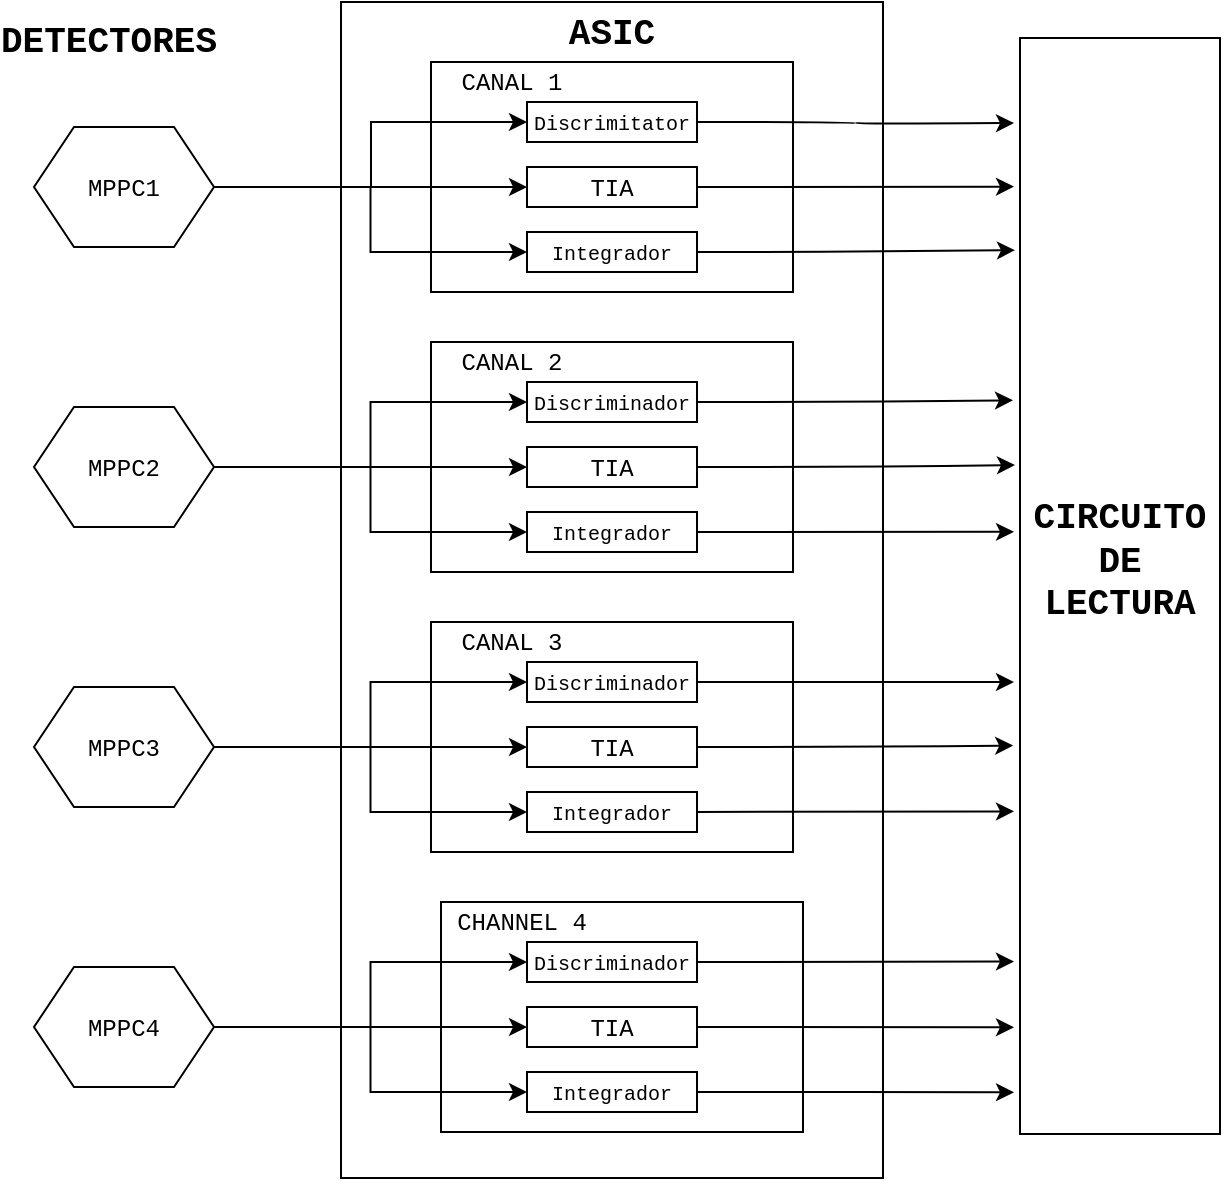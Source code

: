<mxfile version="14.6.10" type="device" pages="2"><diagram id="kgpKYQtTHZ0yAKxKKP6v" name="Page-1"><mxGraphModel dx="3770" dy="1530" grid="1" gridSize="10" guides="1" tooltips="1" connect="1" arrows="1" fold="1" page="1" pageScale="1" pageWidth="1100" pageHeight="850" math="0" shadow="0"><root><mxCell id="0"/><mxCell id="1" parent="0"/><mxCell id="U02z0k7ZWxJWNPFFOuQf-77" value="" style="rounded=0;whiteSpace=wrap;html=1;" vertex="1" parent="1"><mxGeometry x="407.5" y="150" width="271" height="588" as="geometry"/></mxCell><mxCell id="U02z0k7ZWxJWNPFFOuQf-96" value="" style="rounded=0;whiteSpace=wrap;html=1;" vertex="1" parent="1"><mxGeometry x="457.5" y="600" width="181" height="115" as="geometry"/></mxCell><mxCell id="U02z0k7ZWxJWNPFFOuQf-86" value="" style="rounded=0;whiteSpace=wrap;html=1;" vertex="1" parent="1"><mxGeometry x="452.5" y="320" width="181" height="115" as="geometry"/></mxCell><mxCell id="U02z0k7ZWxJWNPFFOuQf-91" value="" style="rounded=0;whiteSpace=wrap;html=1;" vertex="1" parent="1"><mxGeometry x="452.5" y="460" width="181" height="115" as="geometry"/></mxCell><mxCell id="U02z0k7ZWxJWNPFFOuQf-93" value="&lt;div&gt;&lt;font face=&quot;Courier New&quot;&gt;CANAL 3&lt;/font&gt;&lt;/div&gt;" style="text;html=1;strokeColor=none;fillColor=none;align=center;verticalAlign=middle;whiteSpace=wrap;rounded=0;" vertex="1" parent="1"><mxGeometry x="457.5" y="460" width="70" height="20" as="geometry"/></mxCell><mxCell id="U02z0k7ZWxJWNPFFOuQf-9" value="" style="rounded=0;whiteSpace=wrap;html=1;" vertex="1" parent="1"><mxGeometry x="452.5" y="180" width="181" height="115" as="geometry"/></mxCell><mxCell id="U02z0k7ZWxJWNPFFOuQf-156" style="edgeStyle=orthogonalEdgeStyle;curved=1;rounded=0;orthogonalLoop=1;jettySize=auto;html=1;exitX=1;exitY=0.5;exitDx=0;exitDy=0;entryX=0;entryY=0.063;entryDx=0;entryDy=0;entryPerimeter=0;" edge="1" parent="1" source="U02z0k7ZWxJWNPFFOuQf-10"><mxGeometry relative="1" as="geometry"><mxPoint x="744" y="210.524" as="targetPoint"/></mxGeometry></mxCell><mxCell id="U02z0k7ZWxJWNPFFOuQf-10" value="" style="rounded=0;whiteSpace=wrap;html=1;" vertex="1" parent="1"><mxGeometry x="500.5" y="200" width="85" height="20" as="geometry"/></mxCell><mxCell id="U02z0k7ZWxJWNPFFOuQf-105" style="edgeStyle=orthogonalEdgeStyle;curved=1;rounded=0;orthogonalLoop=1;jettySize=auto;html=1;exitX=1;exitY=0.5;exitDx=0;exitDy=0;entryX=0;entryY=0.5;entryDx=0;entryDy=0;" edge="1" parent="1" source="U02z0k7ZWxJWNPFFOuQf-16" target="U02z0k7ZWxJWNPFFOuQf-40"><mxGeometry relative="1" as="geometry"/></mxCell><mxCell id="U02z0k7ZWxJWNPFFOuQf-106" style="edgeStyle=orthogonalEdgeStyle;rounded=0;orthogonalLoop=1;jettySize=auto;html=1;exitX=1;exitY=0.5;exitDx=0;exitDy=0;" edge="1" parent="1" source="U02z0k7ZWxJWNPFFOuQf-16" target="U02z0k7ZWxJWNPFFOuQf-41"><mxGeometry relative="1" as="geometry"/></mxCell><mxCell id="U02z0k7ZWxJWNPFFOuQf-177" style="edgeStyle=elbowEdgeStyle;rounded=0;orthogonalLoop=1;jettySize=auto;html=1;exitX=1;exitY=0.5;exitDx=0;exitDy=0;entryX=0;entryY=0.5;entryDx=0;entryDy=0;" edge="1" parent="1" source="U02z0k7ZWxJWNPFFOuQf-16" target="U02z0k7ZWxJWNPFFOuQf-10"><mxGeometry relative="1" as="geometry"/></mxCell><mxCell id="U02z0k7ZWxJWNPFFOuQf-16" value="&lt;font face=&quot;Courier New&quot;&gt;MPPC1&lt;/font&gt;" style="shape=hexagon;perimeter=hexagonPerimeter2;whiteSpace=wrap;html=1;fixedSize=1;" vertex="1" parent="1"><mxGeometry x="254" y="212.5" width="90" height="60" as="geometry"/></mxCell><mxCell id="U02z0k7ZWxJWNPFFOuQf-141" style="edgeStyle=orthogonalEdgeStyle;rounded=0;orthogonalLoop=1;jettySize=auto;html=1;exitX=1;exitY=0.5;exitDx=0;exitDy=0;entryX=0;entryY=0.5;entryDx=0;entryDy=0;" edge="1" parent="1" source="U02z0k7ZWxJWNPFFOuQf-18" target="U02z0k7ZWxJWNPFFOuQf-123"><mxGeometry relative="1" as="geometry"/></mxCell><mxCell id="U02z0k7ZWxJWNPFFOuQf-142" style="edgeStyle=orthogonalEdgeStyle;curved=1;rounded=0;orthogonalLoop=1;jettySize=auto;html=1;exitX=1;exitY=0.5;exitDx=0;exitDy=0;entryX=0;entryY=0.5;entryDx=0;entryDy=0;" edge="1" parent="1" source="U02z0k7ZWxJWNPFFOuQf-18" target="U02z0k7ZWxJWNPFFOuQf-124"><mxGeometry relative="1" as="geometry"/></mxCell><mxCell id="U02z0k7ZWxJWNPFFOuQf-143" style="edgeStyle=orthogonalEdgeStyle;rounded=0;orthogonalLoop=1;jettySize=auto;html=1;exitX=1;exitY=0.5;exitDx=0;exitDy=0;entryX=0;entryY=0.5;entryDx=0;entryDy=0;" edge="1" parent="1" source="U02z0k7ZWxJWNPFFOuQf-18" target="U02z0k7ZWxJWNPFFOuQf-125"><mxGeometry relative="1" as="geometry"/></mxCell><mxCell id="U02z0k7ZWxJWNPFFOuQf-18" value="&lt;font face=&quot;Courier New&quot;&gt;MPPC2&lt;/font&gt;" style="shape=hexagon;perimeter=hexagonPerimeter2;whiteSpace=wrap;html=1;fixedSize=1;" vertex="1" parent="1"><mxGeometry x="254" y="352.5" width="90" height="60" as="geometry"/></mxCell><mxCell id="U02z0k7ZWxJWNPFFOuQf-144" style="edgeStyle=orthogonalEdgeStyle;rounded=0;orthogonalLoop=1;jettySize=auto;html=1;exitX=1;exitY=0.5;exitDx=0;exitDy=0;entryX=0;entryY=0.5;entryDx=0;entryDy=0;" edge="1" parent="1" source="U02z0k7ZWxJWNPFFOuQf-19" target="U02z0k7ZWxJWNPFFOuQf-129"><mxGeometry relative="1" as="geometry"/></mxCell><mxCell id="U02z0k7ZWxJWNPFFOuQf-145" style="edgeStyle=orthogonalEdgeStyle;curved=1;rounded=0;orthogonalLoop=1;jettySize=auto;html=1;exitX=1;exitY=0.5;exitDx=0;exitDy=0;entryX=0;entryY=0.5;entryDx=0;entryDy=0;" edge="1" parent="1" source="U02z0k7ZWxJWNPFFOuQf-19" target="U02z0k7ZWxJWNPFFOuQf-130"><mxGeometry relative="1" as="geometry"/></mxCell><mxCell id="U02z0k7ZWxJWNPFFOuQf-146" style="edgeStyle=orthogonalEdgeStyle;rounded=0;orthogonalLoop=1;jettySize=auto;html=1;exitX=1;exitY=0.5;exitDx=0;exitDy=0;entryX=0;entryY=0.5;entryDx=0;entryDy=0;" edge="1" parent="1" source="U02z0k7ZWxJWNPFFOuQf-19" target="U02z0k7ZWxJWNPFFOuQf-131"><mxGeometry relative="1" as="geometry"/></mxCell><mxCell id="U02z0k7ZWxJWNPFFOuQf-19" value="&lt;font face=&quot;Courier New&quot;&gt;MPPC3&lt;/font&gt;" style="shape=hexagon;perimeter=hexagonPerimeter2;whiteSpace=wrap;html=1;fixedSize=1;" vertex="1" parent="1"><mxGeometry x="254" y="492.5" width="90" height="60" as="geometry"/></mxCell><mxCell id="U02z0k7ZWxJWNPFFOuQf-147" style="edgeStyle=orthogonalEdgeStyle;rounded=0;orthogonalLoop=1;jettySize=auto;html=1;exitX=1;exitY=0.5;exitDx=0;exitDy=0;entryX=0;entryY=0.5;entryDx=0;entryDy=0;" edge="1" parent="1" source="U02z0k7ZWxJWNPFFOuQf-20" target="U02z0k7ZWxJWNPFFOuQf-135"><mxGeometry relative="1" as="geometry"/></mxCell><mxCell id="U02z0k7ZWxJWNPFFOuQf-148" style="edgeStyle=orthogonalEdgeStyle;curved=1;rounded=0;orthogonalLoop=1;jettySize=auto;html=1;exitX=1;exitY=0.5;exitDx=0;exitDy=0;entryX=0;entryY=0.5;entryDx=0;entryDy=0;" edge="1" parent="1" source="U02z0k7ZWxJWNPFFOuQf-20" target="U02z0k7ZWxJWNPFFOuQf-136"><mxGeometry relative="1" as="geometry"/></mxCell><mxCell id="U02z0k7ZWxJWNPFFOuQf-149" style="edgeStyle=orthogonalEdgeStyle;rounded=0;orthogonalLoop=1;jettySize=auto;html=1;exitX=1;exitY=0.5;exitDx=0;exitDy=0;entryX=0;entryY=0.5;entryDx=0;entryDy=0;" edge="1" parent="1" source="U02z0k7ZWxJWNPFFOuQf-20" target="U02z0k7ZWxJWNPFFOuQf-137"><mxGeometry relative="1" as="geometry"/></mxCell><mxCell id="U02z0k7ZWxJWNPFFOuQf-20" value="&lt;font face=&quot;Courier New&quot;&gt;MPPC4&lt;/font&gt;" style="shape=hexagon;perimeter=hexagonPerimeter2;whiteSpace=wrap;html=1;fixedSize=1;" vertex="1" parent="1"><mxGeometry x="254" y="632.5" width="90" height="60" as="geometry"/></mxCell><mxCell id="U02z0k7ZWxJWNPFFOuQf-24" value="&lt;font style=&quot;font-size: 12px&quot; face=&quot;Courier New&quot;&gt;&lt;b&gt;&lt;font style=&quot;font-size: 18px&quot;&gt;ASIC&lt;/font&gt;&lt;/b&gt;&lt;/font&gt;" style="text;html=1;strokeColor=none;fillColor=none;align=center;verticalAlign=middle;whiteSpace=wrap;rounded=0;" vertex="1" parent="1"><mxGeometry x="523" y="156" width="40" height="20" as="geometry"/></mxCell><mxCell id="U02z0k7ZWxJWNPFFOuQf-25" value="&lt;div&gt;&lt;b&gt;&lt;font style=&quot;font-size: 18px&quot; face=&quot;Courier New&quot;&gt;DETECTORES&lt;/font&gt;&lt;/b&gt;&lt;/div&gt;" style="text;html=1;strokeColor=none;fillColor=none;align=center;verticalAlign=middle;whiteSpace=wrap;rounded=0;" vertex="1" parent="1"><mxGeometry x="264" y="160" width="55" height="20" as="geometry"/></mxCell><mxCell id="U02z0k7ZWxJWNPFFOuQf-39" value="&lt;font face=&quot;Courier New&quot;&gt;CANAL 1&lt;/font&gt;" style="text;html=1;strokeColor=none;fillColor=none;align=center;verticalAlign=middle;whiteSpace=wrap;rounded=0;" vertex="1" parent="1"><mxGeometry x="457.5" y="180" width="70" height="20" as="geometry"/></mxCell><mxCell id="U02z0k7ZWxJWNPFFOuQf-157" style="edgeStyle=orthogonalEdgeStyle;curved=1;rounded=0;orthogonalLoop=1;jettySize=auto;html=1;exitX=1;exitY=0.5;exitDx=0;exitDy=0;entryX=0;entryY=0.121;entryDx=0;entryDy=0;entryPerimeter=0;" edge="1" parent="1" source="U02z0k7ZWxJWNPFFOuQf-40"><mxGeometry relative="1" as="geometry"><mxPoint x="744" y="242.308" as="targetPoint"/></mxGeometry></mxCell><mxCell id="U02z0k7ZWxJWNPFFOuQf-40" value="" style="rounded=0;whiteSpace=wrap;html=1;" vertex="1" parent="1"><mxGeometry x="500.5" y="232.5" width="85" height="20" as="geometry"/></mxCell><mxCell id="U02z0k7ZWxJWNPFFOuQf-158" style="edgeStyle=orthogonalEdgeStyle;curved=1;rounded=0;orthogonalLoop=1;jettySize=auto;html=1;exitX=1;exitY=0.5;exitDx=0;exitDy=0;entryX=0.005;entryY=0.179;entryDx=0;entryDy=0;entryPerimeter=0;" edge="1" parent="1" source="U02z0k7ZWxJWNPFFOuQf-41"><mxGeometry relative="1" as="geometry"><mxPoint x="744.5" y="274.092" as="targetPoint"/></mxGeometry></mxCell><mxCell id="U02z0k7ZWxJWNPFFOuQf-41" value="" style="rounded=0;whiteSpace=wrap;html=1;" vertex="1" parent="1"><mxGeometry x="500.5" y="265" width="85" height="20" as="geometry"/></mxCell><mxCell id="U02z0k7ZWxJWNPFFOuQf-88" value="&lt;font face=&quot;Courier New&quot;&gt;CANAL 2&lt;br&gt;&lt;/font&gt;" style="text;html=1;strokeColor=none;fillColor=none;align=center;verticalAlign=middle;whiteSpace=wrap;rounded=0;" vertex="1" parent="1"><mxGeometry x="457.5" y="320" width="70" height="20" as="geometry"/></mxCell><mxCell id="U02z0k7ZWxJWNPFFOuQf-98" value="&lt;font face=&quot;Courier New&quot;&gt;CHANNEL 4&lt;br&gt;&lt;/font&gt;" style="text;html=1;strokeColor=none;fillColor=none;align=center;verticalAlign=middle;whiteSpace=wrap;rounded=0;" vertex="1" parent="1"><mxGeometry x="462.5" y="600" width="70" height="20" as="geometry"/></mxCell><mxCell id="U02z0k7ZWxJWNPFFOuQf-114" value="&lt;font style=&quot;font-size: 10px&quot; face=&quot;Courier New&quot;&gt;Discrimitator&lt;/font&gt;" style="text;html=1;strokeColor=none;fillColor=none;align=center;verticalAlign=middle;whiteSpace=wrap;rounded=0;" vertex="1" parent="1"><mxGeometry x="523" y="200" width="40" height="20" as="geometry"/></mxCell><mxCell id="U02z0k7ZWxJWNPFFOuQf-115" value="&lt;font style=&quot;font-size: 10px&quot; face=&quot;Courier New&quot;&gt;Integrador&lt;/font&gt;" style="text;html=1;strokeColor=none;fillColor=none;align=center;verticalAlign=middle;whiteSpace=wrap;rounded=0;" vertex="1" parent="1"><mxGeometry x="523" y="265" width="40" height="20" as="geometry"/></mxCell><mxCell id="U02z0k7ZWxJWNPFFOuQf-116" value="&lt;font face=&quot;Courier New&quot;&gt;TIA&lt;/font&gt;" style="text;html=1;strokeColor=none;fillColor=none;align=center;verticalAlign=middle;whiteSpace=wrap;rounded=0;" vertex="1" parent="1"><mxGeometry x="523" y="232.5" width="40" height="20" as="geometry"/></mxCell><mxCell id="U02z0k7ZWxJWNPFFOuQf-159" style="edgeStyle=orthogonalEdgeStyle;curved=1;rounded=0;orthogonalLoop=1;jettySize=auto;html=1;exitX=1;exitY=0.5;exitDx=0;exitDy=0;entryX=-0.005;entryY=0.316;entryDx=0;entryDy=0;entryPerimeter=0;" edge="1" parent="1" source="U02z0k7ZWxJWNPFFOuQf-123"><mxGeometry relative="1" as="geometry"><mxPoint x="743.5" y="349.168" as="targetPoint"/></mxGeometry></mxCell><mxCell id="U02z0k7ZWxJWNPFFOuQf-123" value="" style="rounded=0;whiteSpace=wrap;html=1;" vertex="1" parent="1"><mxGeometry x="500.5" y="340" width="85" height="20" as="geometry"/></mxCell><mxCell id="U02z0k7ZWxJWNPFFOuQf-160" style="edgeStyle=orthogonalEdgeStyle;curved=1;rounded=0;orthogonalLoop=1;jettySize=auto;html=1;exitX=1;exitY=0.5;exitDx=0;exitDy=0;entryX=0.005;entryY=0.375;entryDx=0;entryDy=0;entryPerimeter=0;" edge="1" parent="1" source="U02z0k7ZWxJWNPFFOuQf-124"><mxGeometry relative="1" as="geometry"><mxPoint x="744.5" y="381.5" as="targetPoint"/></mxGeometry></mxCell><mxCell id="U02z0k7ZWxJWNPFFOuQf-124" value="" style="rounded=0;whiteSpace=wrap;html=1;" vertex="1" parent="1"><mxGeometry x="500.5" y="372.5" width="85" height="20" as="geometry"/></mxCell><mxCell id="U02z0k7ZWxJWNPFFOuQf-161" style="edgeStyle=orthogonalEdgeStyle;curved=1;rounded=0;orthogonalLoop=1;jettySize=auto;html=1;exitX=1;exitY=0.5;exitDx=0;exitDy=0;entryX=0;entryY=0.436;entryDx=0;entryDy=0;entryPerimeter=0;" edge="1" parent="1" source="U02z0k7ZWxJWNPFFOuQf-125"><mxGeometry relative="1" as="geometry"><mxPoint x="744" y="414.928" as="targetPoint"/></mxGeometry></mxCell><mxCell id="U02z0k7ZWxJWNPFFOuQf-125" value="" style="rounded=0;whiteSpace=wrap;html=1;" vertex="1" parent="1"><mxGeometry x="500.5" y="405" width="85" height="20" as="geometry"/></mxCell><mxCell id="U02z0k7ZWxJWNPFFOuQf-126" value="&lt;font style=&quot;font-size: 10px&quot; face=&quot;Courier New&quot;&gt;Discriminador&lt;/font&gt;" style="text;html=1;strokeColor=none;fillColor=none;align=center;verticalAlign=middle;whiteSpace=wrap;rounded=0;" vertex="1" parent="1"><mxGeometry x="523" y="340" width="40" height="20" as="geometry"/></mxCell><mxCell id="U02z0k7ZWxJWNPFFOuQf-127" value="&lt;font style=&quot;font-size: 10px&quot; face=&quot;Courier New&quot;&gt;Integrador&lt;/font&gt;" style="text;html=1;strokeColor=none;fillColor=none;align=center;verticalAlign=middle;whiteSpace=wrap;rounded=0;" vertex="1" parent="1"><mxGeometry x="523" y="405" width="40" height="20" as="geometry"/></mxCell><mxCell id="U02z0k7ZWxJWNPFFOuQf-128" value="&lt;font face=&quot;Courier New&quot;&gt;TIA&lt;/font&gt;" style="text;html=1;strokeColor=none;fillColor=none;align=center;verticalAlign=middle;whiteSpace=wrap;rounded=0;" vertex="1" parent="1"><mxGeometry x="523" y="372.5" width="40" height="20" as="geometry"/></mxCell><mxCell id="U02z0k7ZWxJWNPFFOuQf-162" style="edgeStyle=orthogonalEdgeStyle;curved=1;rounded=0;orthogonalLoop=1;jettySize=auto;html=1;exitX=1;exitY=0.5;exitDx=0;exitDy=0;entryX=0;entryY=0.573;entryDx=0;entryDy=0;entryPerimeter=0;" edge="1" parent="1" source="U02z0k7ZWxJWNPFFOuQf-129"><mxGeometry relative="1" as="geometry"><mxPoint x="744" y="490.004" as="targetPoint"/></mxGeometry></mxCell><mxCell id="U02z0k7ZWxJWNPFFOuQf-129" value="" style="rounded=0;whiteSpace=wrap;html=1;" vertex="1" parent="1"><mxGeometry x="500.5" y="480" width="85" height="20" as="geometry"/></mxCell><mxCell id="U02z0k7ZWxJWNPFFOuQf-163" style="edgeStyle=orthogonalEdgeStyle;curved=1;rounded=0;orthogonalLoop=1;jettySize=auto;html=1;exitX=1;exitY=0.5;exitDx=0;exitDy=0;entryX=-0.004;entryY=0.631;entryDx=0;entryDy=0;entryPerimeter=0;" edge="1" parent="1" source="U02z0k7ZWxJWNPFFOuQf-130"><mxGeometry relative="1" as="geometry"><mxPoint x="743.6" y="521.788" as="targetPoint"/></mxGeometry></mxCell><mxCell id="U02z0k7ZWxJWNPFFOuQf-130" value="" style="rounded=0;whiteSpace=wrap;html=1;" vertex="1" parent="1"><mxGeometry x="500.5" y="512.5" width="85" height="20" as="geometry"/></mxCell><mxCell id="U02z0k7ZWxJWNPFFOuQf-167" style="edgeStyle=orthogonalEdgeStyle;curved=1;rounded=0;orthogonalLoop=1;jettySize=auto;html=1;exitX=1;exitY=0.5;exitDx=0;exitDy=0;entryX=0;entryY=0.691;entryDx=0;entryDy=0;entryPerimeter=0;" edge="1" parent="1" source="U02z0k7ZWxJWNPFFOuQf-131"><mxGeometry relative="1" as="geometry"><mxPoint x="744" y="554.668" as="targetPoint"/></mxGeometry></mxCell><mxCell id="U02z0k7ZWxJWNPFFOuQf-131" value="" style="rounded=0;whiteSpace=wrap;html=1;" vertex="1" parent="1"><mxGeometry x="500.5" y="545" width="85" height="20" as="geometry"/></mxCell><mxCell id="U02z0k7ZWxJWNPFFOuQf-132" value="&lt;font style=&quot;font-size: 10px&quot; face=&quot;Courier New&quot;&gt;Discriminador&lt;/font&gt;" style="text;html=1;strokeColor=none;fillColor=none;align=center;verticalAlign=middle;whiteSpace=wrap;rounded=0;" vertex="1" parent="1"><mxGeometry x="523" y="480" width="40" height="20" as="geometry"/></mxCell><mxCell id="U02z0k7ZWxJWNPFFOuQf-133" value="&lt;font style=&quot;font-size: 10px&quot; face=&quot;Courier New&quot;&gt;Integrador&lt;/font&gt;" style="text;html=1;strokeColor=none;fillColor=none;align=center;verticalAlign=middle;whiteSpace=wrap;rounded=0;" vertex="1" parent="1"><mxGeometry x="523" y="545" width="40" height="20" as="geometry"/></mxCell><mxCell id="U02z0k7ZWxJWNPFFOuQf-134" value="&lt;font face=&quot;Courier New&quot;&gt;TIA&lt;/font&gt;" style="text;html=1;strokeColor=none;fillColor=none;align=center;verticalAlign=middle;whiteSpace=wrap;rounded=0;" vertex="1" parent="1"><mxGeometry x="523" y="512.5" width="40" height="20" as="geometry"/></mxCell><mxCell id="U02z0k7ZWxJWNPFFOuQf-164" style="edgeStyle=orthogonalEdgeStyle;curved=1;rounded=0;orthogonalLoop=1;jettySize=auto;html=1;exitX=1;exitY=0.5;exitDx=0;exitDy=0;entryX=0;entryY=0.828;entryDx=0;entryDy=0;entryPerimeter=0;" edge="1" parent="1" source="U02z0k7ZWxJWNPFFOuQf-135"><mxGeometry relative="1" as="geometry"><mxPoint x="744" y="629.744" as="targetPoint"/></mxGeometry></mxCell><mxCell id="U02z0k7ZWxJWNPFFOuQf-135" value="" style="rounded=0;whiteSpace=wrap;html=1;" vertex="1" parent="1"><mxGeometry x="500.5" y="620" width="85" height="20" as="geometry"/></mxCell><mxCell id="U02z0k7ZWxJWNPFFOuQf-165" style="edgeStyle=orthogonalEdgeStyle;curved=1;rounded=0;orthogonalLoop=1;jettySize=auto;html=1;exitX=1;exitY=0.5;exitDx=0;exitDy=0;entryX=0;entryY=0.888;entryDx=0;entryDy=0;entryPerimeter=0;" edge="1" parent="1" source="U02z0k7ZWxJWNPFFOuQf-136"><mxGeometry relative="1" as="geometry"><mxPoint x="744" y="662.624" as="targetPoint"/></mxGeometry></mxCell><mxCell id="U02z0k7ZWxJWNPFFOuQf-136" value="" style="rounded=0;whiteSpace=wrap;html=1;" vertex="1" parent="1"><mxGeometry x="500.5" y="652.5" width="85" height="20" as="geometry"/></mxCell><mxCell id="U02z0k7ZWxJWNPFFOuQf-178" style="edgeStyle=orthogonalEdgeStyle;rounded=0;orthogonalLoop=1;jettySize=auto;html=1;exitX=1;exitY=0.5;exitDx=0;exitDy=0;" edge="1" parent="1" source="U02z0k7ZWxJWNPFFOuQf-137"><mxGeometry relative="1" as="geometry"><mxPoint x="744" y="695.176" as="targetPoint"/></mxGeometry></mxCell><mxCell id="U02z0k7ZWxJWNPFFOuQf-137" value="" style="rounded=0;whiteSpace=wrap;html=1;" vertex="1" parent="1"><mxGeometry x="500.5" y="685" width="85" height="20" as="geometry"/></mxCell><mxCell id="U02z0k7ZWxJWNPFFOuQf-138" value="&lt;font style=&quot;font-size: 10px&quot; face=&quot;Courier New&quot;&gt;Discriminador&lt;/font&gt;" style="text;html=1;strokeColor=none;fillColor=none;align=center;verticalAlign=middle;whiteSpace=wrap;rounded=0;" vertex="1" parent="1"><mxGeometry x="523" y="620" width="40" height="20" as="geometry"/></mxCell><mxCell id="U02z0k7ZWxJWNPFFOuQf-139" value="&lt;font style=&quot;font-size: 10px&quot; face=&quot;Courier New&quot;&gt;Integrador&lt;/font&gt;" style="text;html=1;strokeColor=none;fillColor=none;align=center;verticalAlign=middle;whiteSpace=wrap;rounded=0;" vertex="1" parent="1"><mxGeometry x="523" y="685" width="40" height="20" as="geometry"/></mxCell><mxCell id="U02z0k7ZWxJWNPFFOuQf-140" value="&lt;font face=&quot;Courier New&quot;&gt;TIA&lt;/font&gt;" style="text;html=1;strokeColor=none;fillColor=none;align=center;verticalAlign=middle;whiteSpace=wrap;rounded=0;" vertex="1" parent="1"><mxGeometry x="523" y="652.5" width="40" height="20" as="geometry"/></mxCell><mxCell id="U02z0k7ZWxJWNPFFOuQf-169" value="" style="rounded=0;whiteSpace=wrap;html=1;" vertex="1" parent="1"><mxGeometry x="747" y="168" width="100" height="548" as="geometry"/></mxCell><mxCell id="U02z0k7ZWxJWNPFFOuQf-170" value="&lt;div&gt;&lt;b&gt;&lt;font style=&quot;font-size: 18px&quot; face=&quot;Courier New&quot;&gt;CIRCUITO DE LECTURA&lt;br&gt;&lt;/font&gt;&lt;/b&gt;&lt;/div&gt;" style="text;html=1;strokeColor=none;fillColor=none;align=center;verticalAlign=middle;whiteSpace=wrap;rounded=0;" vertex="1" parent="1"><mxGeometry x="757" y="405" width="80" height="50" as="geometry"/></mxCell></root></mxGraphModel></diagram><diagram id="QRoPWiK7Efdiy182GGzM" name="Page-2"><mxGraphModel dx="1257" dy="510" grid="1" gridSize="5" guides="1" tooltips="1" connect="1" arrows="1" fold="1" page="1" pageScale="1" pageWidth="1100" pageHeight="850" math="0" shadow="0"><root><mxCell id="smfQBxvrRlTNp433p27L-0"/><mxCell id="smfQBxvrRlTNp433p27L-1" parent="smfQBxvrRlTNp433p27L-0"/><mxCell id="7b1YncWD2iF4RVIFqg---1" value="" style="rounded=0;whiteSpace=wrap;html=1;" vertex="1" parent="smfQBxvrRlTNp433p27L-1"><mxGeometry x="220" y="130" width="181" height="230" as="geometry"/></mxCell><mxCell id="7b1YncWD2iF4RVIFqg---32" value="&lt;font face=&quot;Courier New&quot;&gt;CANAL 1&lt;br&gt;&lt;/font&gt;" style="text;html=1;strokeColor=none;fillColor=none;align=center;verticalAlign=middle;whiteSpace=wrap;rounded=0;" vertex="1" parent="smfQBxvrRlTNp433p27L-1"><mxGeometry x="230" y="140" width="70" height="20" as="geometry"/></mxCell><mxCell id="7b1YncWD2iF4RVIFqg---55" value="" style="rounded=0;whiteSpace=wrap;html=1;" vertex="1" parent="smfQBxvrRlTNp433p27L-1"><mxGeometry x="263" y="170" width="85" height="20" as="geometry"/></mxCell><mxCell id="7b1YncWD2iF4RVIFqg---57" value="" style="rounded=0;whiteSpace=wrap;html=1;" vertex="1" parent="smfQBxvrRlTNp433p27L-1"><mxGeometry x="263" y="202.5" width="85" height="20" as="geometry"/></mxCell><mxCell id="7b1YncWD2iF4RVIFqg---59" value="" style="rounded=0;whiteSpace=wrap;html=1;" vertex="1" parent="smfQBxvrRlTNp433p27L-1"><mxGeometry x="263" y="240" width="85" height="90" as="geometry"/></mxCell><mxCell id="7b1YncWD2iF4RVIFqg---60" value="&lt;font style=&quot;font-size: 10px&quot; face=&quot;Courier New&quot;&gt;Discriminador&lt;/font&gt;" style="text;html=1;strokeColor=none;fillColor=none;align=center;verticalAlign=middle;whiteSpace=wrap;rounded=0;" vertex="1" parent="smfQBxvrRlTNp433p27L-1"><mxGeometry x="285.5" y="170" width="40" height="20" as="geometry"/></mxCell><mxCell id="7b1YncWD2iF4RVIFqg---61" value="&lt;font style=&quot;font-size: 10px&quot; face=&quot;Courier New&quot;&gt;Integrador&lt;/font&gt;" style="text;html=1;strokeColor=none;fillColor=none;align=center;verticalAlign=middle;whiteSpace=wrap;rounded=0;" vertex="1" parent="smfQBxvrRlTNp433p27L-1"><mxGeometry x="285.5" y="240" width="40" height="20" as="geometry"/></mxCell><mxCell id="7b1YncWD2iF4RVIFqg---62" value="&lt;font face=&quot;Courier New&quot;&gt;TIA&lt;/font&gt;" style="text;html=1;strokeColor=none;fillColor=none;align=center;verticalAlign=middle;whiteSpace=wrap;rounded=0;" vertex="1" parent="smfQBxvrRlTNp433p27L-1"><mxGeometry x="285.5" y="202.5" width="40" height="20" as="geometry"/></mxCell><mxCell id="7b1YncWD2iF4RVIFqg---77" value="" style="rounded=0;whiteSpace=wrap;html=1;" vertex="1" parent="smfQBxvrRlTNp433p27L-1"><mxGeometry x="271.5" y="265" width="68" height="20" as="geometry"/></mxCell><mxCell id="7b1YncWD2iF4RVIFqg---78" value="" style="rounded=0;whiteSpace=wrap;html=1;" vertex="1" parent="smfQBxvrRlTNp433p27L-1"><mxGeometry x="271.5" y="300" width="68" height="20" as="geometry"/></mxCell><mxCell id="7LjAH2InrfswyZS08IV0-11" style="edgeStyle=elbowEdgeStyle;rounded=0;orthogonalLoop=1;jettySize=auto;html=1;exitX=1;exitY=0.5;exitDx=0;exitDy=0;" edge="1" parent="smfQBxvrRlTNp433p27L-1" source="7LjAH2InrfswyZS08IV0-0"><mxGeometry relative="1" as="geometry"><mxPoint x="440" y="275" as="targetPoint"/></mxGeometry></mxCell><mxCell id="7LjAH2InrfswyZS08IV0-0" value="&lt;font style=&quot;font-size: 10px&quot; face=&quot;Courier New&quot;&gt;salida izq&lt;br&gt;&lt;/font&gt;" style="text;html=1;strokeColor=none;fillColor=none;align=center;verticalAlign=middle;whiteSpace=wrap;rounded=0;" vertex="1" parent="smfQBxvrRlTNp433p27L-1"><mxGeometry x="268" y="265" width="75" height="20" as="geometry"/></mxCell><mxCell id="7LjAH2InrfswyZS08IV0-12" style="edgeStyle=elbowEdgeStyle;rounded=0;orthogonalLoop=1;jettySize=auto;html=1;exitX=1;exitY=0.5;exitDx=0;exitDy=0;" edge="1" parent="smfQBxvrRlTNp433p27L-1" source="7LjAH2InrfswyZS08IV0-1"><mxGeometry relative="1" as="geometry"><mxPoint x="440" y="309.69" as="targetPoint"/></mxGeometry></mxCell><mxCell id="7LjAH2InrfswyZS08IV0-1" value="&lt;font style=&quot;font-size: 10px&quot; face=&quot;Courier New&quot;&gt;salida der&lt;br&gt;&lt;/font&gt;" style="text;html=1;strokeColor=none;fillColor=none;align=center;verticalAlign=middle;whiteSpace=wrap;rounded=0;" vertex="1" parent="smfQBxvrRlTNp433p27L-1"><mxGeometry x="268" y="300" width="75" height="20" as="geometry"/></mxCell><mxCell id="7LjAH2InrfswyZS08IV0-14" style="edgeStyle=elbowEdgeStyle;rounded=0;orthogonalLoop=1;jettySize=auto;html=1;exitX=1;exitY=0.5;exitDx=0;exitDy=0;" edge="1" parent="smfQBxvrRlTNp433p27L-1" source="7LjAH2InrfswyZS08IV0-10"><mxGeometry relative="1" as="geometry"><mxPoint x="580" y="294.118" as="targetPoint"/></mxGeometry></mxCell><mxCell id="7LjAH2InrfswyZS08IV0-10" value="" style="triangle;whiteSpace=wrap;html=1;" vertex="1" parent="smfQBxvrRlTNp433p27L-1"><mxGeometry x="445" y="259" width="60" height="70" as="geometry"/></mxCell><mxCell id="7LjAH2InrfswyZS08IV0-40" style="edgeStyle=none;rounded=0;orthogonalLoop=1;jettySize=auto;html=1;exitX=1;exitY=0.5;exitDx=0;exitDy=0;" edge="1" parent="smfQBxvrRlTNp433p27L-1" source="7LjAH2InrfswyZS08IV0-16"><mxGeometry relative="1" as="geometry"><mxPoint x="755" y="294.118" as="targetPoint"/></mxGeometry></mxCell><mxCell id="7LjAH2InrfswyZS08IV0-16" value="" style="triangle;whiteSpace=wrap;html=1;" vertex="1" parent="smfQBxvrRlTNp433p27L-1"><mxGeometry x="585" y="259" width="60" height="70" as="geometry"/></mxCell><mxCell id="7LjAH2InrfswyZS08IV0-21" value="" style="rounded=0;whiteSpace=wrap;html=1;" vertex="1" parent="smfQBxvrRlTNp433p27L-1"><mxGeometry x="760" y="90" width="120" height="310" as="geometry"/></mxCell><mxCell id="7LjAH2InrfswyZS08IV0-37" style="edgeStyle=none;rounded=0;orthogonalLoop=1;jettySize=auto;html=1;exitX=1;exitY=0.5;exitDx=0;exitDy=0;" edge="1" parent="smfQBxvrRlTNp433p27L-1" source="7LjAH2InrfswyZS08IV0-22"><mxGeometry relative="1" as="geometry"><mxPoint x="580" y="212.5" as="targetPoint"/></mxGeometry></mxCell><mxCell id="7LjAH2InrfswyZS08IV0-22" value="" style="triangle;whiteSpace=wrap;html=1;" vertex="1" parent="smfQBxvrRlTNp433p27L-1"><mxGeometry x="445" y="177.5" width="60" height="70" as="geometry"/></mxCell><mxCell id="7LjAH2InrfswyZS08IV0-29" style="edgeStyle=none;rounded=0;orthogonalLoop=1;jettySize=auto;html=1;exitX=0;exitY=0.5;exitDx=0;exitDy=0;entryX=0.5;entryY=1;entryDx=0;entryDy=0;" edge="1" parent="smfQBxvrRlTNp433p27L-1" source="7LjAH2InrfswyZS08IV0-24" target="7LjAH2InrfswyZS08IV0-22"><mxGeometry relative="1" as="geometry"><Array as="points"><mxPoint x="475" y="250"/></Array></mxGeometry></mxCell><mxCell id="7LjAH2InrfswyZS08IV0-24" value="" style="rounded=0;whiteSpace=wrap;html=1;" vertex="1" parent="smfQBxvrRlTNp433p27L-1"><mxGeometry x="500" y="237.5" width="50" height="25" as="geometry"/></mxCell><mxCell id="7LjAH2InrfswyZS08IV0-39" style="edgeStyle=none;rounded=0;orthogonalLoop=1;jettySize=auto;html=1;exitX=1;exitY=0.5;exitDx=0;exitDy=0;" edge="1" parent="smfQBxvrRlTNp433p27L-1" source="7LjAH2InrfswyZS08IV0-25"><mxGeometry relative="1" as="geometry"><mxPoint x="755" y="212.941" as="targetPoint"/></mxGeometry></mxCell><mxCell id="7LjAH2InrfswyZS08IV0-25" value="" style="triangle;whiteSpace=wrap;html=1;" vertex="1" parent="smfQBxvrRlTNp433p27L-1"><mxGeometry x="585" y="177.5" width="60" height="70" as="geometry"/></mxCell><mxCell id="7LjAH2InrfswyZS08IV0-26" value="&lt;font style=&quot;font-size: 10px&quot; face=&quot;Courier New&quot;&gt;Sumador&lt;/font&gt;" style="text;html=1;strokeColor=none;fillColor=none;align=center;verticalAlign=middle;whiteSpace=wrap;rounded=0;" vertex="1" parent="smfQBxvrRlTNp433p27L-1"><mxGeometry x="450" y="202.5" width="40" height="20" as="geometry"/></mxCell><mxCell id="7LjAH2InrfswyZS08IV0-27" value="&lt;font style=&quot;font-size: 10px&quot; face=&quot;Courier New&quot;&gt;Inversor&lt;/font&gt;" style="text;html=1;strokeColor=none;fillColor=none;align=center;verticalAlign=middle;whiteSpace=wrap;rounded=0;" vertex="1" parent="smfQBxvrRlTNp433p27L-1"><mxGeometry x="590" y="202.5" width="40" height="20" as="geometry"/></mxCell><mxCell id="7LjAH2InrfswyZS08IV0-28" value="&lt;font style=&quot;font-size: 10px&quot; face=&quot;Courier New&quot;&gt;Sumador&lt;/font&gt;" style="text;html=1;strokeColor=none;fillColor=none;align=center;verticalAlign=middle;whiteSpace=wrap;rounded=0;" vertex="1" parent="smfQBxvrRlTNp433p27L-1"><mxGeometry x="450" y="284" width="40" height="20" as="geometry"/></mxCell><mxCell id="7LjAH2InrfswyZS08IV0-30" value="&lt;font face=&quot;Courier New&quot;&gt;DAC&lt;/font&gt;" style="text;html=1;strokeColor=none;fillColor=none;align=center;verticalAlign=middle;whiteSpace=wrap;rounded=0;" vertex="1" parent="smfQBxvrRlTNp433p27L-1"><mxGeometry x="505" y="240" width="40" height="20" as="geometry"/></mxCell><mxCell id="7LjAH2InrfswyZS08IV0-31" style="edgeStyle=none;rounded=0;orthogonalLoop=1;jettySize=auto;html=1;exitX=0;exitY=0.5;exitDx=0;exitDy=0;entryX=0.5;entryY=1;entryDx=0;entryDy=0;" edge="1" parent="smfQBxvrRlTNp433p27L-1"><mxGeometry relative="1" as="geometry"><mxPoint x="640" y="332" as="sourcePoint"/><mxPoint x="615" y="312" as="targetPoint"/><Array as="points"><mxPoint x="615" y="332"/></Array></mxGeometry></mxCell><mxCell id="7LjAH2InrfswyZS08IV0-35" value="" style="rounded=0;whiteSpace=wrap;html=1;" vertex="1" parent="smfQBxvrRlTNp433p27L-1"><mxGeometry x="640" y="319" width="50" height="25" as="geometry"/></mxCell><mxCell id="7LjAH2InrfswyZS08IV0-36" value="&lt;font face=&quot;Courier New&quot;&gt;DAC&lt;/font&gt;" style="text;html=1;strokeColor=none;fillColor=none;align=center;verticalAlign=middle;whiteSpace=wrap;rounded=0;" vertex="1" parent="smfQBxvrRlTNp433p27L-1"><mxGeometry x="645" y="321.5" width="40" height="20" as="geometry"/></mxCell><mxCell id="7LjAH2InrfswyZS08IV0-38" value="&lt;font style=&quot;font-size: 8px&quot; face=&quot;Courier New&quot;&gt;Comparador&lt;/font&gt;" style="text;html=1;strokeColor=none;fillColor=none;align=center;verticalAlign=middle;whiteSpace=wrap;rounded=0;" vertex="1" parent="smfQBxvrRlTNp433p27L-1"><mxGeometry x="592" y="284" width="40" height="20" as="geometry"/></mxCell></root></mxGraphModel></diagram></mxfile>